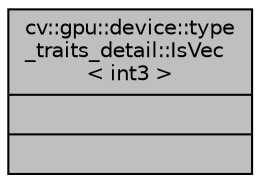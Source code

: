 digraph "cv::gpu::device::type_traits_detail::IsVec&lt; int3 &gt;"
{
 // LATEX_PDF_SIZE
  edge [fontname="Helvetica",fontsize="10",labelfontname="Helvetica",labelfontsize="10"];
  node [fontname="Helvetica",fontsize="10",shape=record];
  Node1 [label="{cv::gpu::device::type\l_traits_detail::IsVec\l\< int3 \>\n||}",height=0.2,width=0.4,color="black", fillcolor="grey75", style="filled", fontcolor="black",tooltip=" "];
}
